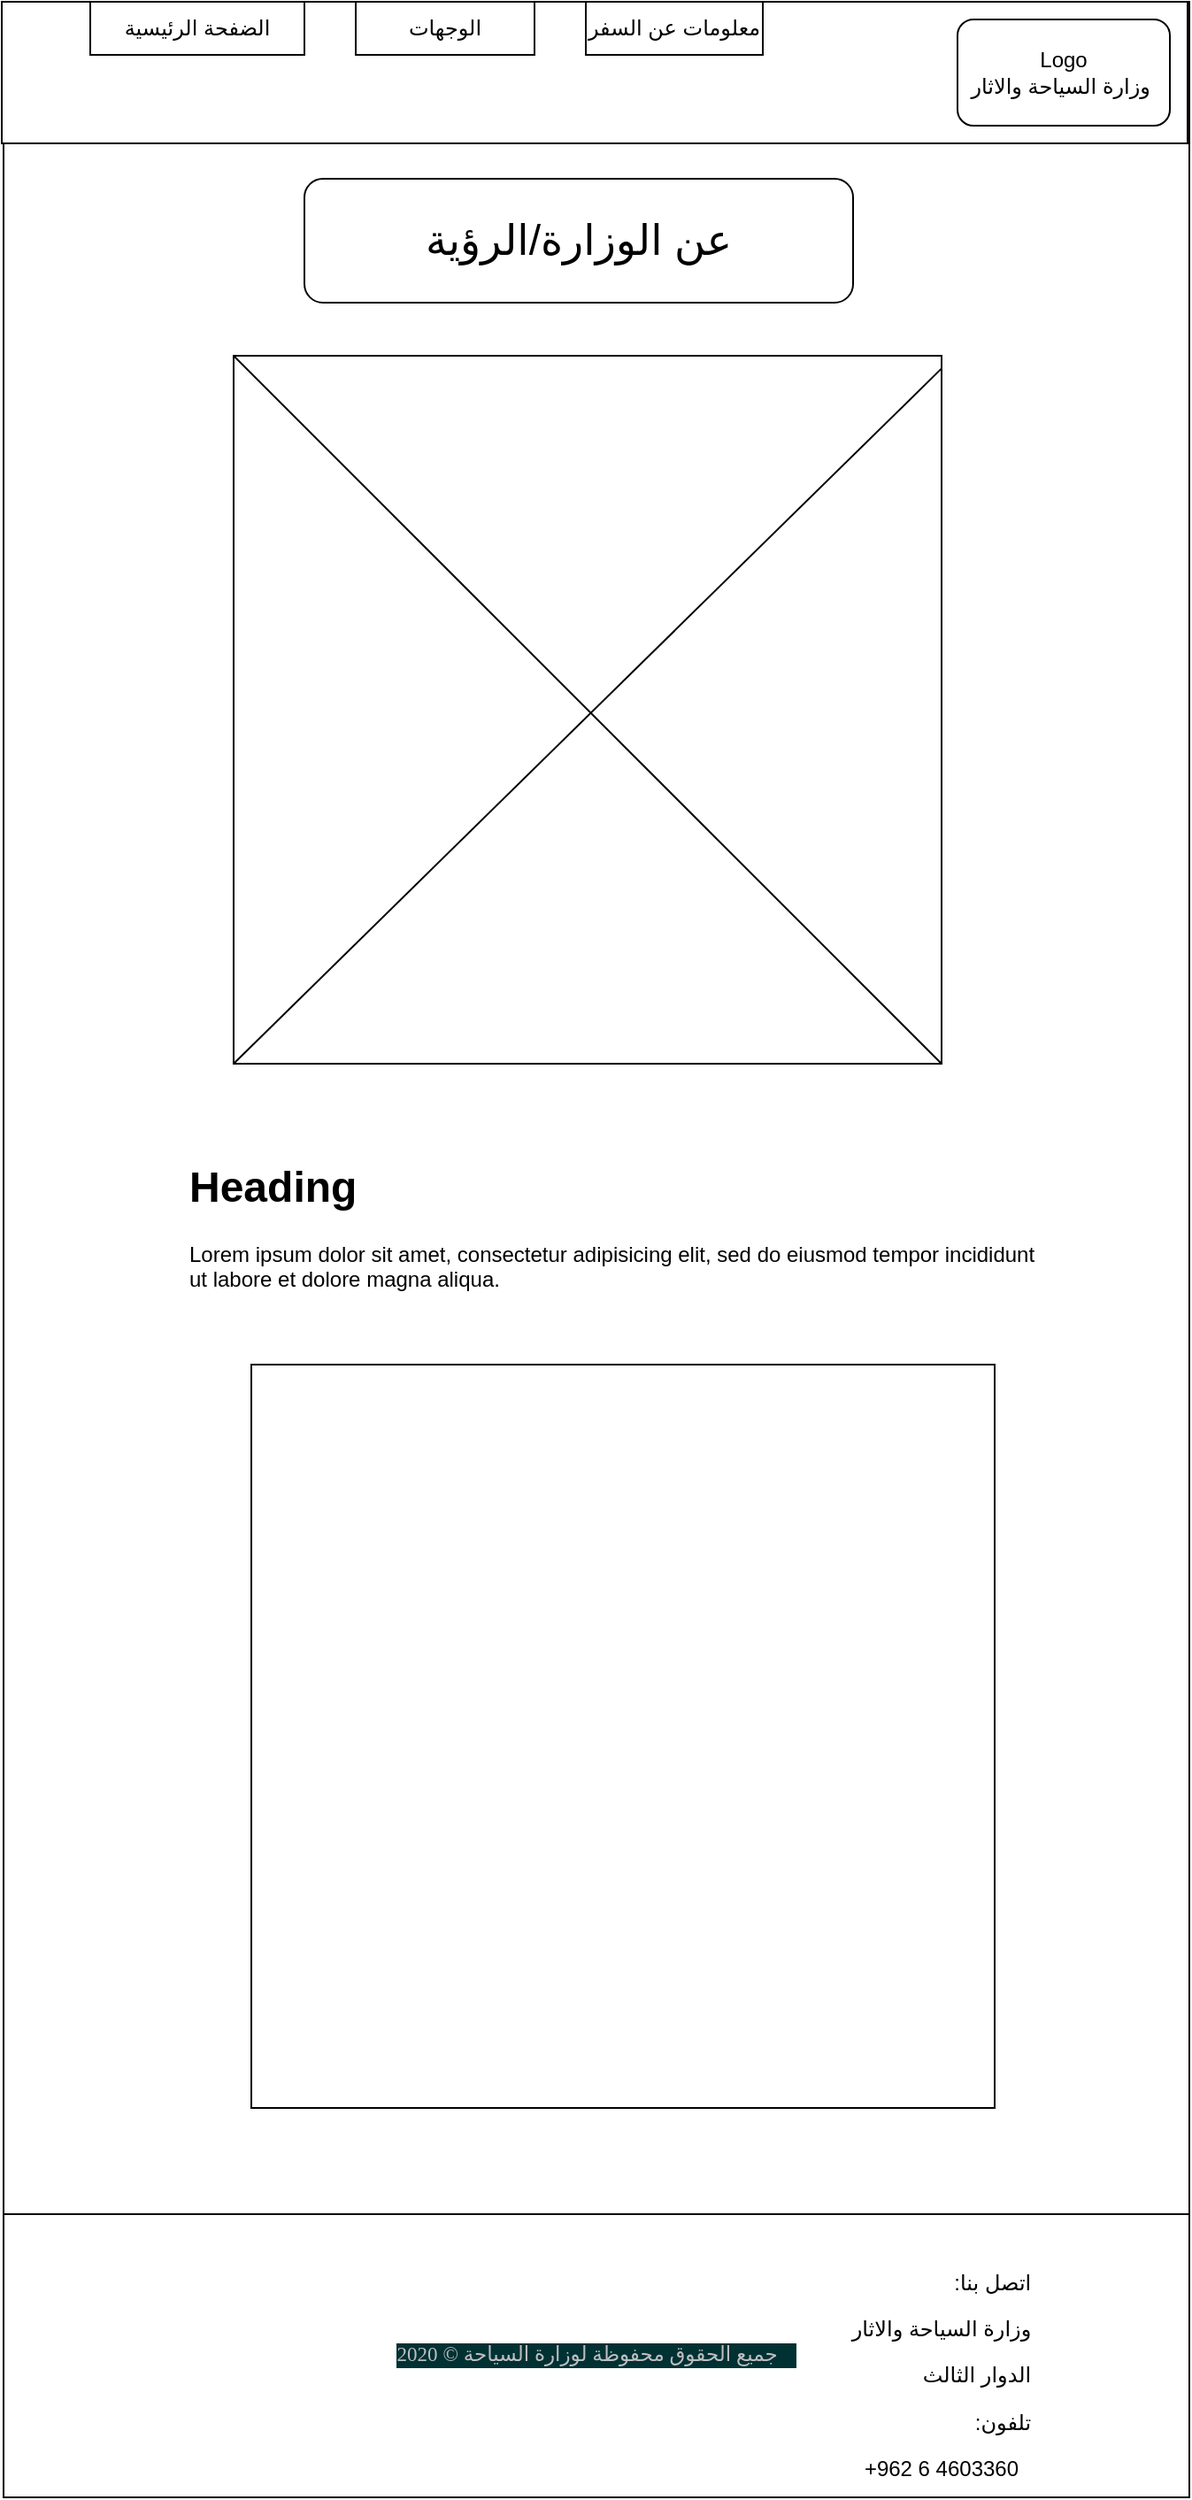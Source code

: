 <mxfile version="13.6.2" type="device"><diagram id="rce0JgYUJlA4VtTgSAuE" name="Page-1"><mxGraphModel dx="1038" dy="499" grid="1" gridSize="10" guides="1" tooltips="1" connect="1" arrows="1" fold="1" page="1" pageScale="1" pageWidth="827" pageHeight="1169" math="0" shadow="0"><root><mxCell id="0"/><mxCell id="1" parent="0"/><mxCell id="e_bd5qN_TaMK0UlSYPMS-1" value="" style="rounded=0;whiteSpace=wrap;html=1;" parent="1" vertex="1"><mxGeometry x="80" y="40" width="670" height="1410" as="geometry"/></mxCell><mxCell id="e_bd5qN_TaMK0UlSYPMS-2" value="" style="rounded=0;whiteSpace=wrap;html=1;" parent="1" vertex="1"><mxGeometry x="79" y="40" width="670" height="80" as="geometry"/></mxCell><mxCell id="e_bd5qN_TaMK0UlSYPMS-3" value="الضفحة الرئيسية" style="rounded=0;whiteSpace=wrap;html=1;" parent="1" vertex="1"><mxGeometry x="129" y="40" width="121" height="30" as="geometry"/></mxCell><mxCell id="e_bd5qN_TaMK0UlSYPMS-4" value="معلومات عن السفر" style="rounded=0;whiteSpace=wrap;html=1;" parent="1" vertex="1"><mxGeometry x="409" y="40" width="100" height="30" as="geometry"/></mxCell><mxCell id="e_bd5qN_TaMK0UlSYPMS-5" value="الوجهات" style="rounded=0;whiteSpace=wrap;html=1;" parent="1" vertex="1"><mxGeometry x="279" y="40" width="101" height="30" as="geometry"/></mxCell><mxCell id="e_bd5qN_TaMK0UlSYPMS-6" value="Logo&lt;br&gt;وزارة السياحة والاثار&amp;nbsp;" style="rounded=1;whiteSpace=wrap;html=1;" parent="1" vertex="1"><mxGeometry x="619" y="50" width="120" height="60" as="geometry"/></mxCell><mxCell id="e_bd5qN_TaMK0UlSYPMS-8" value="" style="rounded=0;whiteSpace=wrap;html=1;" parent="1" vertex="1"><mxGeometry x="210" y="240" width="400" height="400" as="geometry"/></mxCell><mxCell id="e_bd5qN_TaMK0UlSYPMS-9" value="" style="endArrow=none;html=1;exitX=0;exitY=1;exitDx=0;exitDy=0;entryX=1;entryY=0.018;entryDx=0;entryDy=0;entryPerimeter=0;" parent="1" source="e_bd5qN_TaMK0UlSYPMS-8" target="e_bd5qN_TaMK0UlSYPMS-8" edge="1"><mxGeometry width="50" height="50" relative="1" as="geometry"><mxPoint x="440" y="350" as="sourcePoint"/><mxPoint x="490" y="300" as="targetPoint"/></mxGeometry></mxCell><mxCell id="e_bd5qN_TaMK0UlSYPMS-10" value="" style="endArrow=none;html=1;entryX=1;entryY=1;entryDx=0;entryDy=0;exitX=0;exitY=0;exitDx=0;exitDy=0;" parent="1" source="e_bd5qN_TaMK0UlSYPMS-8" target="e_bd5qN_TaMK0UlSYPMS-8" edge="1"><mxGeometry width="50" height="50" relative="1" as="geometry"><mxPoint x="360" y="340" as="sourcePoint"/><mxPoint x="410" y="290" as="targetPoint"/></mxGeometry></mxCell><mxCell id="e_bd5qN_TaMK0UlSYPMS-12" value="&lt;font style=&quot;font-size: 24px&quot;&gt;عن الوزارة/الرؤية&lt;/font&gt;" style="rounded=1;whiteSpace=wrap;html=1;" parent="1" vertex="1"><mxGeometry x="250" y="140" width="310" height="70" as="geometry"/></mxCell><mxCell id="e_bd5qN_TaMK0UlSYPMS-13" value="&lt;h1&gt;Heading&lt;/h1&gt;&lt;p&gt;Lorem ipsum dolor sit amet, consectetur adipisicing elit, sed do eiusmod tempor incididunt ut labore et dolore magna aliqua.&lt;/p&gt;" style="text;html=1;strokeColor=none;fillColor=none;spacing=5;spacingTop=-20;whiteSpace=wrap;overflow=hidden;rounded=0;" parent="1" vertex="1"><mxGeometry x="180" y="690" width="490" height="230" as="geometry"/></mxCell><mxCell id="e_bd5qN_TaMK0UlSYPMS-14" value="" style="rounded=0;whiteSpace=wrap;html=1;" parent="1" vertex="1"><mxGeometry x="220" y="810" width="420" height="420" as="geometry"/></mxCell><mxCell id="e_bd5qN_TaMK0UlSYPMS-22" value="&lt;div class=&quot;sct-copyright&quot; style=&quot;box-sizing: border-box ; color: rgb(189 , 190 , 192) ; float: right ; padding-left: 0px ; padding-right: 0.9em ; font-family: &amp;#34;newfont&amp;#34; ; font-size: 11.52px ; text-align: left ; background-color: rgb(1 , 49 , 51)&quot;&gt;جميع الحقوق محفوظة لوزارة السياحة ©&amp;nbsp;2020&lt;/div&gt;&lt;div&gt;&lt;br&gt;&lt;/div&gt;" style="rounded=0;whiteSpace=wrap;html=1;" parent="1" vertex="1"><mxGeometry x="80" y="1290" width="670" height="160" as="geometry"/></mxCell><mxCell id="e_bd5qN_TaMK0UlSYPMS-23" value="&lt;p class=&quot;MsoNormal&quot; align=&quot;right&quot; style=&quot;text-align: right&quot;&gt;&lt;span lang=&quot;AR-SA&quot; dir=&quot;RTL&quot; style=&quot;font-family: &amp;#34;arial&amp;#34; , sans-serif&quot;&gt;&lt;span style=&quot;background-color: rgb(255 , 255 , 255)&quot;&gt;اتصل بنا:&lt;/span&gt;&lt;span style=&quot;background-color: yellow&quot;&gt;&lt;/span&gt;&lt;/span&gt;&lt;/p&gt;&lt;p class=&quot;MsoNormal&quot; align=&quot;right&quot; style=&quot;text-align: right&quot;&gt;&lt;span lang=&quot;AR-SA&quot; dir=&quot;RTL&quot; style=&quot;font-family: &amp;#34;arial&amp;#34; , sans-serif&quot;&gt;&lt;span style=&quot;background-color: rgb(255 , 255 , 255)&quot;&gt;وزارة السياحة والاثار&lt;/span&gt;&lt;/span&gt;&lt;/p&gt;&lt;p class=&quot;MsoNormal&quot; align=&quot;right&quot; style=&quot;text-align: right&quot;&gt;&lt;span lang=&quot;AR-SA&quot; dir=&quot;RTL&quot; style=&quot;font-family: &amp;#34;arial&amp;#34; , sans-serif&quot;&gt;&lt;span style=&quot;background-color: rgb(255 , 255 , 255)&quot;&gt;الدوار الثالث&amp;nbsp;&lt;/span&gt;&lt;/span&gt;&lt;/p&gt;&lt;p class=&quot;MsoNormal&quot; align=&quot;right&quot; style=&quot;text-align: right&quot;&gt;&lt;span lang=&quot;AR-SA&quot; dir=&quot;RTL&quot; style=&quot;font-family: &amp;#34;arial&amp;#34; , sans-serif&quot;&gt;&lt;span style=&quot;background-color: rgb(255 , 255 , 255)&quot;&gt;تلفون:&lt;/span&gt;&lt;/span&gt;&lt;/p&gt;&lt;span style=&quot;line-height: 107% ; font-family: &amp;#34;arial&amp;#34; , sans-serif&quot;&gt;&lt;font style=&quot;font-size: 12px&quot;&gt;+962 6 4603360&lt;/font&gt;&lt;/span&gt;" style="text;html=1;strokeColor=none;fillColor=none;align=center;verticalAlign=middle;whiteSpace=wrap;rounded=0;" parent="1" vertex="1"><mxGeometry x="530" y="1310" width="160" height="130" as="geometry"/></mxCell></root></mxGraphModel></diagram></mxfile>